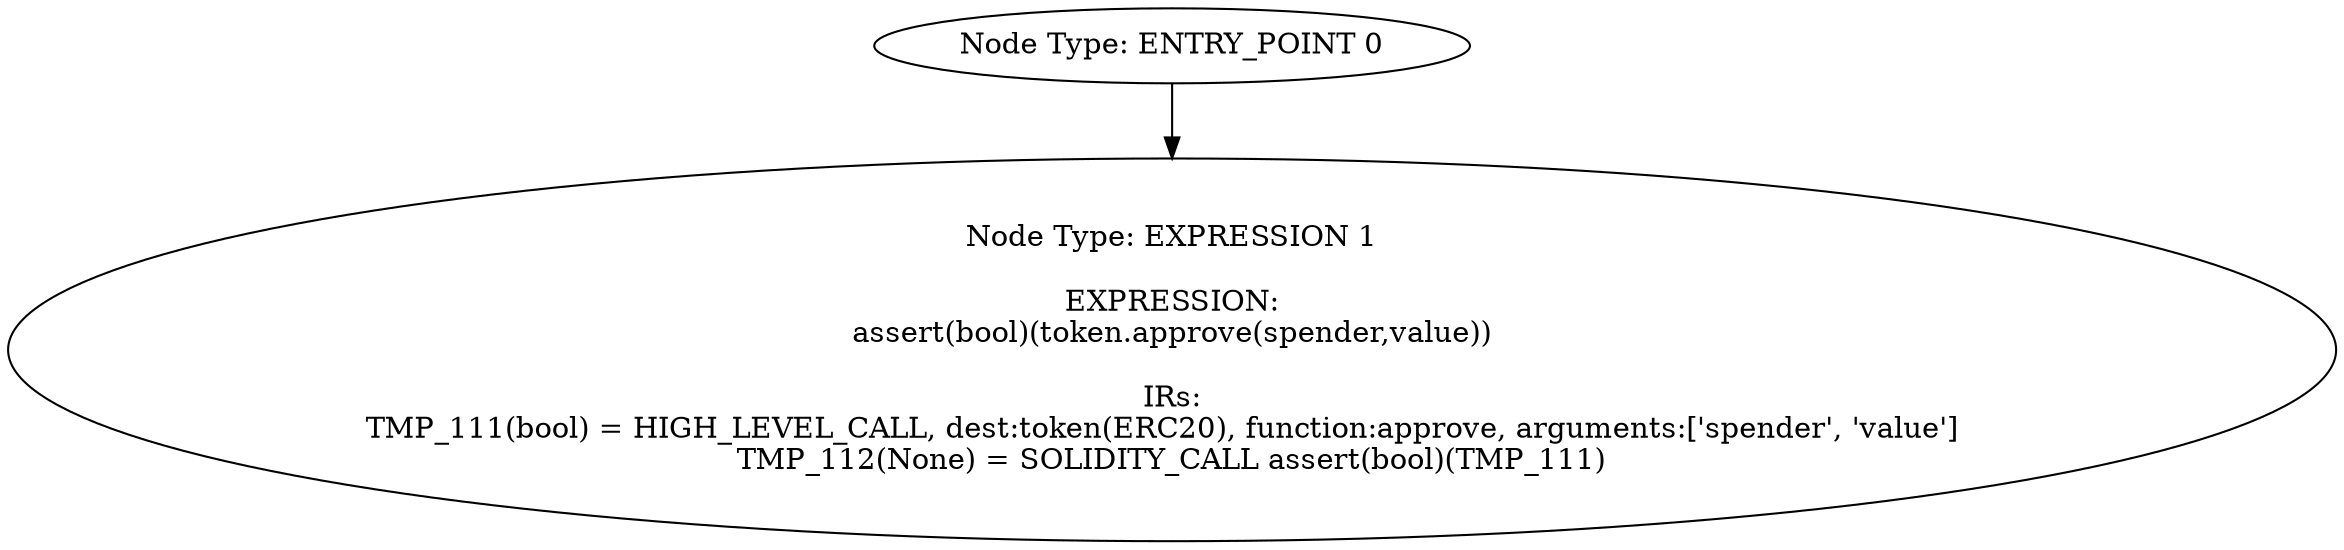 digraph{
0[label="Node Type: ENTRY_POINT 0
"];
0->1;
1[label="Node Type: EXPRESSION 1

EXPRESSION:
assert(bool)(token.approve(spender,value))

IRs:
TMP_111(bool) = HIGH_LEVEL_CALL, dest:token(ERC20), function:approve, arguments:['spender', 'value']  
TMP_112(None) = SOLIDITY_CALL assert(bool)(TMP_111)"];
}
